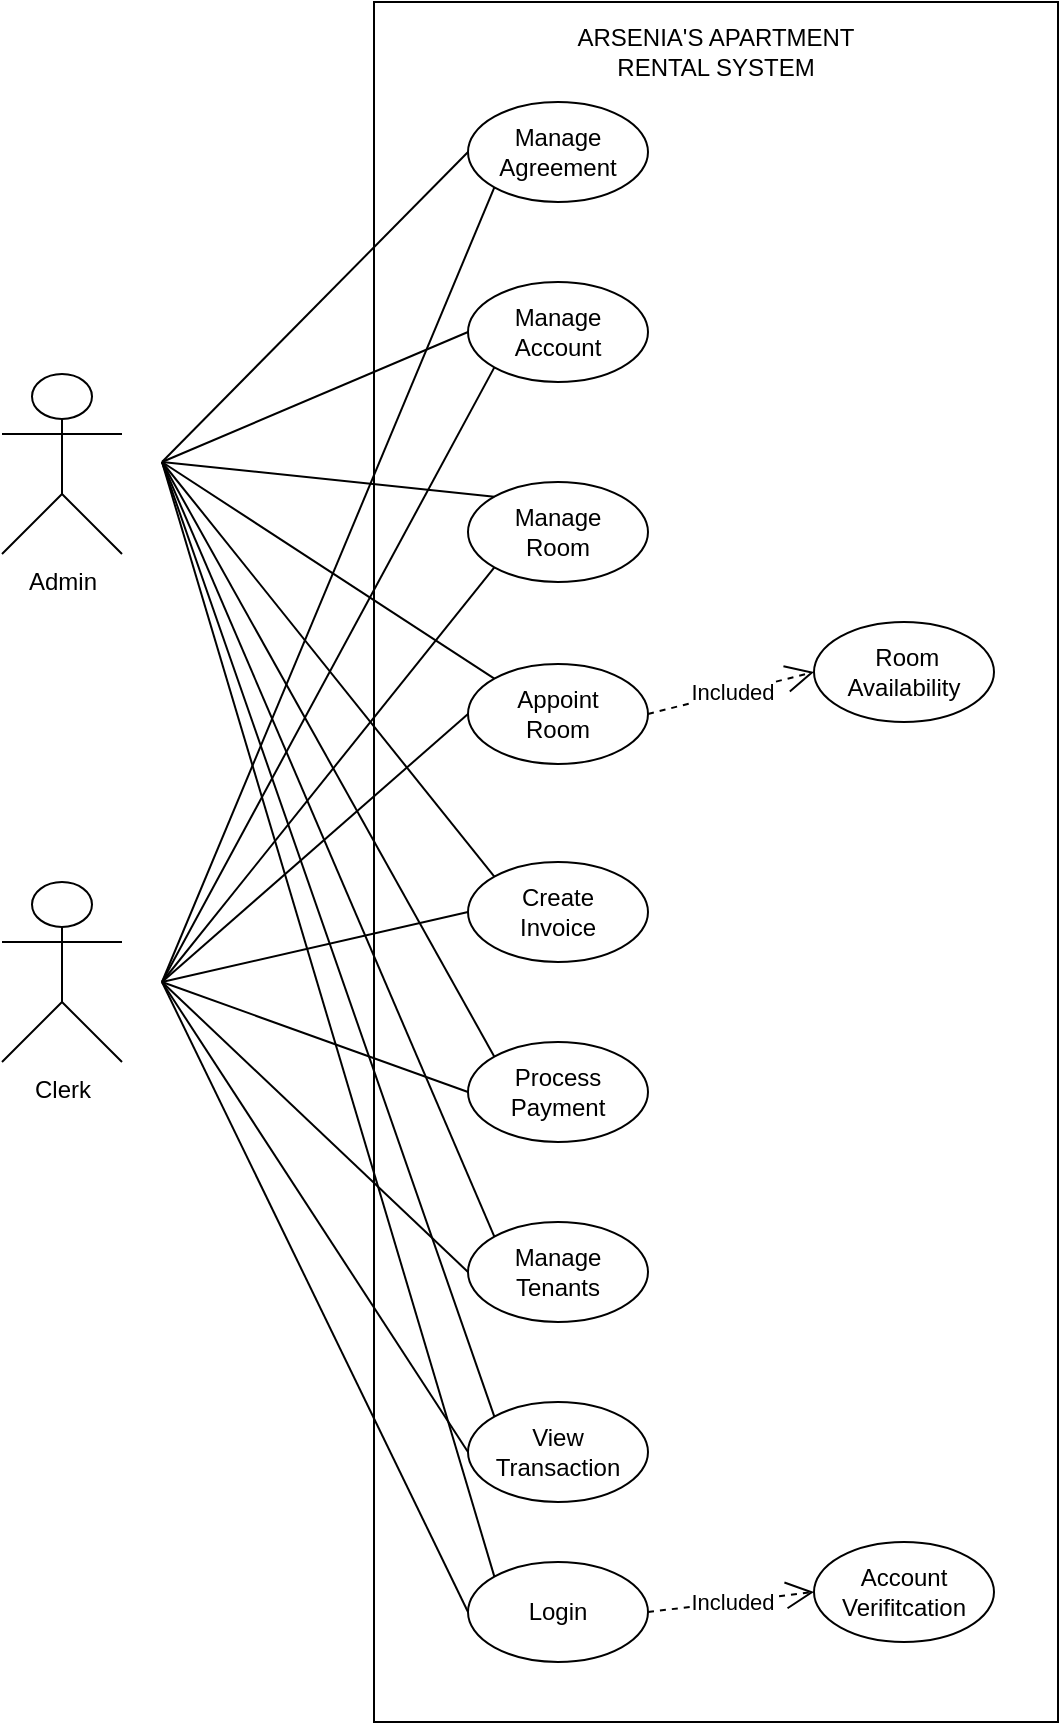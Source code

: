 <mxfile version="24.4.2" type="github">
  <diagram name="Page-1" id="ErVDkJ_VCSMGlqEWy1Zw">
    <mxGraphModel dx="1702" dy="949" grid="1" gridSize="10" guides="1" tooltips="1" connect="1" arrows="1" fold="1" page="1" pageScale="1" pageWidth="850" pageHeight="1100" math="0" shadow="0">
      <root>
        <mxCell id="0" />
        <mxCell id="1" parent="0" />
        <mxCell id="4Zrpz9rt_v4OXxLSvFco-5" value="" style="rounded=0;whiteSpace=wrap;html=1;" parent="1" vertex="1">
          <mxGeometry x="370" y="180" width="342" height="860" as="geometry" />
        </mxCell>
        <mxCell id="4Zrpz9rt_v4OXxLSvFco-7" value="Admin" style="shape=umlActor;verticalLabelPosition=bottom;verticalAlign=top;html=1;outlineConnect=0;" parent="1" vertex="1">
          <mxGeometry x="184" y="366" width="60" height="90" as="geometry" />
        </mxCell>
        <mxCell id="G-fdZk_4QnjWKT7sK4zd-1" value="Clerk" style="shape=umlActor;verticalLabelPosition=bottom;verticalAlign=top;html=1;outlineConnect=0;" parent="1" vertex="1">
          <mxGeometry x="184" y="620" width="60" height="90" as="geometry" />
        </mxCell>
        <mxCell id="G-fdZk_4QnjWKT7sK4zd-7" value="" style="ellipse;whiteSpace=wrap;html=1;" parent="1" vertex="1">
          <mxGeometry x="417" y="880" width="90" height="50" as="geometry" />
        </mxCell>
        <mxCell id="G-fdZk_4QnjWKT7sK4zd-8" value="View Transaction" style="text;html=1;align=center;verticalAlign=middle;whiteSpace=wrap;rounded=0;" parent="1" vertex="1">
          <mxGeometry x="432" y="890" width="60" height="30" as="geometry" />
        </mxCell>
        <mxCell id="G-fdZk_4QnjWKT7sK4zd-9" value="" style="ellipse;whiteSpace=wrap;html=1;" parent="1" vertex="1">
          <mxGeometry x="417" y="511" width="90" height="50" as="geometry" />
        </mxCell>
        <mxCell id="G-fdZk_4QnjWKT7sK4zd-10" value="Appoint Room" style="text;html=1;align=center;verticalAlign=middle;whiteSpace=wrap;rounded=0;" parent="1" vertex="1">
          <mxGeometry x="432" y="521" width="60" height="30" as="geometry" />
        </mxCell>
        <mxCell id="G-fdZk_4QnjWKT7sK4zd-13" value="" style="ellipse;whiteSpace=wrap;html=1;" parent="1" vertex="1">
          <mxGeometry x="417" y="610" width="90" height="50" as="geometry" />
        </mxCell>
        <mxCell id="G-fdZk_4QnjWKT7sK4zd-14" value="Create Invoice" style="text;html=1;align=center;verticalAlign=middle;whiteSpace=wrap;rounded=0;" parent="1" vertex="1">
          <mxGeometry x="432" y="620" width="60" height="30" as="geometry" />
        </mxCell>
        <mxCell id="G-fdZk_4QnjWKT7sK4zd-15" value="" style="ellipse;whiteSpace=wrap;html=1;" parent="1" vertex="1">
          <mxGeometry x="417" y="790" width="90" height="50" as="geometry" />
        </mxCell>
        <mxCell id="G-fdZk_4QnjWKT7sK4zd-16" value="Manage Tenants" style="text;html=1;align=center;verticalAlign=middle;whiteSpace=wrap;rounded=0;" parent="1" vertex="1">
          <mxGeometry x="432" y="800" width="60" height="30" as="geometry" />
        </mxCell>
        <mxCell id="G-fdZk_4QnjWKT7sK4zd-17" value="" style="ellipse;whiteSpace=wrap;html=1;" parent="1" vertex="1">
          <mxGeometry x="417" y="960" width="90" height="50" as="geometry" />
        </mxCell>
        <mxCell id="G-fdZk_4QnjWKT7sK4zd-18" value="Login" style="text;html=1;align=center;verticalAlign=middle;whiteSpace=wrap;rounded=0;" parent="1" vertex="1">
          <mxGeometry x="432" y="970" width="60" height="30" as="geometry" />
        </mxCell>
        <mxCell id="G-fdZk_4QnjWKT7sK4zd-19" value="" style="ellipse;whiteSpace=wrap;html=1;" parent="1" vertex="1">
          <mxGeometry x="590" y="490" width="90" height="50" as="geometry" />
        </mxCell>
        <mxCell id="G-fdZk_4QnjWKT7sK4zd-20" value="&amp;nbsp;Room Availability" style="text;html=1;align=center;verticalAlign=middle;whiteSpace=wrap;rounded=0;" parent="1" vertex="1">
          <mxGeometry x="605" y="500" width="60" height="30" as="geometry" />
        </mxCell>
        <mxCell id="G-fdZk_4QnjWKT7sK4zd-21" value="" style="ellipse;whiteSpace=wrap;html=1;" parent="1" vertex="1">
          <mxGeometry x="590" y="950" width="90" height="50" as="geometry" />
        </mxCell>
        <mxCell id="G-fdZk_4QnjWKT7sK4zd-22" value="Account Verifitcation" style="text;html=1;align=center;verticalAlign=middle;whiteSpace=wrap;rounded=0;" parent="1" vertex="1">
          <mxGeometry x="605" y="960" width="60" height="30" as="geometry" />
        </mxCell>
        <mxCell id="OqNi3e3sxdmpB97nI851-15" value="Included" style="endArrow=open;endSize=12;dashed=1;html=1;rounded=0;entryX=0;entryY=0.5;entryDx=0;entryDy=0;exitX=1;exitY=0.5;exitDx=0;exitDy=0;" parent="1" source="G-fdZk_4QnjWKT7sK4zd-9" edge="1" target="G-fdZk_4QnjWKT7sK4zd-19">
          <mxGeometry width="160" relative="1" as="geometry">
            <mxPoint x="397" y="610" as="sourcePoint" />
            <mxPoint x="527" y="545" as="targetPoint" />
          </mxGeometry>
        </mxCell>
        <mxCell id="OqNi3e3sxdmpB97nI851-18" value="Included" style="endArrow=open;endSize=12;dashed=1;html=1;rounded=0;entryX=0;entryY=0.5;entryDx=0;entryDy=0;exitX=1;exitY=0.5;exitDx=0;exitDy=0;" parent="1" source="G-fdZk_4QnjWKT7sK4zd-17" edge="1" target="G-fdZk_4QnjWKT7sK4zd-21">
          <mxGeometry x="0.001" width="160" relative="1" as="geometry">
            <mxPoint x="476" y="1045" as="sourcePoint" />
            <mxPoint x="536" y="1010" as="targetPoint" />
            <mxPoint as="offset" />
          </mxGeometry>
        </mxCell>
        <mxCell id="OqNi3e3sxdmpB97nI851-22" value="ARSENIA&#39;S APARTMENT RENTAL SYSTEM" style="text;html=1;align=center;verticalAlign=middle;whiteSpace=wrap;rounded=0;" parent="1" vertex="1">
          <mxGeometry x="446" y="190" width="190" height="30" as="geometry" />
        </mxCell>
        <mxCell id="OqNi3e3sxdmpB97nI851-37" value="" style="ellipse;whiteSpace=wrap;html=1;" parent="1" vertex="1">
          <mxGeometry x="417" y="700" width="90" height="50" as="geometry" />
        </mxCell>
        <mxCell id="OqNi3e3sxdmpB97nI851-38" value="Process Payment" style="text;html=1;align=center;verticalAlign=middle;whiteSpace=wrap;rounded=0;" parent="1" vertex="1">
          <mxGeometry x="432" y="710" width="60" height="30" as="geometry" />
        </mxCell>
        <mxCell id="UXnbN1iMbwUN801_TMf0-1" value="" style="ellipse;whiteSpace=wrap;html=1;" parent="1" vertex="1">
          <mxGeometry x="417" y="420" width="90" height="50" as="geometry" />
        </mxCell>
        <mxCell id="UXnbN1iMbwUN801_TMf0-2" value="Manage Room" style="text;html=1;align=center;verticalAlign=middle;whiteSpace=wrap;rounded=0;" parent="1" vertex="1">
          <mxGeometry x="432" y="430" width="60" height="30" as="geometry" />
        </mxCell>
        <mxCell id="UXnbN1iMbwUN801_TMf0-3" value="" style="ellipse;whiteSpace=wrap;html=1;" parent="1" vertex="1">
          <mxGeometry x="417" y="320" width="90" height="50" as="geometry" />
        </mxCell>
        <mxCell id="UXnbN1iMbwUN801_TMf0-4" value="Manage Account" style="text;html=1;align=center;verticalAlign=middle;whiteSpace=wrap;rounded=0;" parent="1" vertex="1">
          <mxGeometry x="432" y="330" width="60" height="30" as="geometry" />
        </mxCell>
        <mxCell id="Ze_HNzJQQghT72dENb1o-3" value="" style="ellipse;whiteSpace=wrap;html=1;" vertex="1" parent="1">
          <mxGeometry x="417" y="230" width="90" height="50" as="geometry" />
        </mxCell>
        <mxCell id="Ze_HNzJQQghT72dENb1o-4" value="Manage Agreement" style="text;html=1;align=center;verticalAlign=middle;whiteSpace=wrap;rounded=0;" vertex="1" parent="1">
          <mxGeometry x="432" y="240" width="60" height="30" as="geometry" />
        </mxCell>
        <mxCell id="Ze_HNzJQQghT72dENb1o-6" value="" style="endArrow=none;html=1;rounded=0;entryX=0;entryY=0.5;entryDx=0;entryDy=0;" edge="1" parent="1" target="Ze_HNzJQQghT72dENb1o-3">
          <mxGeometry width="50" height="50" relative="1" as="geometry">
            <mxPoint x="264" y="410" as="sourcePoint" />
            <mxPoint x="474" y="540" as="targetPoint" />
          </mxGeometry>
        </mxCell>
        <mxCell id="Ze_HNzJQQghT72dENb1o-7" value="" style="endArrow=none;html=1;rounded=0;entryX=0;entryY=0.5;entryDx=0;entryDy=0;" edge="1" parent="1" target="UXnbN1iMbwUN801_TMf0-3">
          <mxGeometry width="50" height="50" relative="1" as="geometry">
            <mxPoint x="264" y="410" as="sourcePoint" />
            <mxPoint x="394" y="339" as="targetPoint" />
          </mxGeometry>
        </mxCell>
        <mxCell id="Ze_HNzJQQghT72dENb1o-8" value="" style="endArrow=none;html=1;rounded=0;entryX=0;entryY=0;entryDx=0;entryDy=0;" edge="1" parent="1" target="UXnbN1iMbwUN801_TMf0-1">
          <mxGeometry width="50" height="50" relative="1" as="geometry">
            <mxPoint x="264" y="410" as="sourcePoint" />
            <mxPoint x="395" y="413" as="targetPoint" />
          </mxGeometry>
        </mxCell>
        <mxCell id="Ze_HNzJQQghT72dENb1o-9" value="" style="endArrow=none;html=1;rounded=0;entryX=0;entryY=0;entryDx=0;entryDy=0;" edge="1" parent="1" target="G-fdZk_4QnjWKT7sK4zd-9">
          <mxGeometry width="50" height="50" relative="1" as="geometry">
            <mxPoint x="264" y="410" as="sourcePoint" />
            <mxPoint x="408" y="465" as="targetPoint" />
          </mxGeometry>
        </mxCell>
        <mxCell id="Ze_HNzJQQghT72dENb1o-10" value="" style="endArrow=none;html=1;rounded=0;entryX=0;entryY=0;entryDx=0;entryDy=0;" edge="1" parent="1" target="G-fdZk_4QnjWKT7sK4zd-13">
          <mxGeometry width="50" height="50" relative="1" as="geometry">
            <mxPoint x="264" y="410" as="sourcePoint" />
            <mxPoint x="412" y="545" as="targetPoint" />
          </mxGeometry>
        </mxCell>
        <mxCell id="Ze_HNzJQQghT72dENb1o-11" value="" style="endArrow=none;html=1;rounded=0;entryX=0;entryY=0;entryDx=0;entryDy=0;" edge="1" parent="1" target="OqNi3e3sxdmpB97nI851-37">
          <mxGeometry width="50" height="50" relative="1" as="geometry">
            <mxPoint x="264" y="410" as="sourcePoint" />
            <mxPoint x="413" y="605" as="targetPoint" />
          </mxGeometry>
        </mxCell>
        <mxCell id="Ze_HNzJQQghT72dENb1o-12" value="" style="endArrow=none;html=1;rounded=0;entryX=0;entryY=0;entryDx=0;entryDy=0;" edge="1" parent="1" target="G-fdZk_4QnjWKT7sK4zd-15">
          <mxGeometry width="50" height="50" relative="1" as="geometry">
            <mxPoint x="264" y="410" as="sourcePoint" />
            <mxPoint x="412" y="669" as="targetPoint" />
          </mxGeometry>
        </mxCell>
        <mxCell id="Ze_HNzJQQghT72dENb1o-13" value="" style="endArrow=none;html=1;rounded=0;entryX=0;entryY=0;entryDx=0;entryDy=0;" edge="1" parent="1" target="G-fdZk_4QnjWKT7sK4zd-7">
          <mxGeometry width="50" height="50" relative="1" as="geometry">
            <mxPoint x="264" y="410" as="sourcePoint" />
            <mxPoint x="412" y="734" as="targetPoint" />
          </mxGeometry>
        </mxCell>
        <mxCell id="Ze_HNzJQQghT72dENb1o-14" value="" style="endArrow=none;html=1;rounded=0;entryX=0;entryY=0;entryDx=0;entryDy=0;" edge="1" parent="1" target="G-fdZk_4QnjWKT7sK4zd-17">
          <mxGeometry width="50" height="50" relative="1" as="geometry">
            <mxPoint x="264" y="410" as="sourcePoint" />
            <mxPoint x="412" y="805" as="targetPoint" />
          </mxGeometry>
        </mxCell>
        <mxCell id="Ze_HNzJQQghT72dENb1o-15" value="" style="endArrow=none;html=1;rounded=0;entryX=0;entryY=0.5;entryDx=0;entryDy=0;" edge="1" parent="1" target="G-fdZk_4QnjWKT7sK4zd-17">
          <mxGeometry width="50" height="50" relative="1" as="geometry">
            <mxPoint x="264" y="670" as="sourcePoint" />
            <mxPoint x="414" y="984" as="targetPoint" />
          </mxGeometry>
        </mxCell>
        <mxCell id="Ze_HNzJQQghT72dENb1o-16" value="" style="endArrow=none;html=1;rounded=0;entryX=0;entryY=0.5;entryDx=0;entryDy=0;" edge="1" parent="1" target="G-fdZk_4QnjWKT7sK4zd-7">
          <mxGeometry width="50" height="50" relative="1" as="geometry">
            <mxPoint x="264" y="670" as="sourcePoint" />
            <mxPoint x="388" y="979" as="targetPoint" />
          </mxGeometry>
        </mxCell>
        <mxCell id="Ze_HNzJQQghT72dENb1o-17" value="" style="endArrow=none;html=1;rounded=0;entryX=0;entryY=0.5;entryDx=0;entryDy=0;" edge="1" parent="1" target="G-fdZk_4QnjWKT7sK4zd-15">
          <mxGeometry width="50" height="50" relative="1" as="geometry">
            <mxPoint x="264" y="670" as="sourcePoint" />
            <mxPoint x="403" y="785" as="targetPoint" />
          </mxGeometry>
        </mxCell>
        <mxCell id="Ze_HNzJQQghT72dENb1o-18" value="" style="endArrow=none;html=1;rounded=0;entryX=0;entryY=0.5;entryDx=0;entryDy=0;" edge="1" parent="1" target="OqNi3e3sxdmpB97nI851-37">
          <mxGeometry width="50" height="50" relative="1" as="geometry">
            <mxPoint x="264" y="670" as="sourcePoint" />
            <mxPoint x="399" y="720" as="targetPoint" />
          </mxGeometry>
        </mxCell>
        <mxCell id="Ze_HNzJQQghT72dENb1o-19" value="" style="endArrow=none;html=1;rounded=0;entryX=0;entryY=0.5;entryDx=0;entryDy=0;" edge="1" parent="1" target="G-fdZk_4QnjWKT7sK4zd-13">
          <mxGeometry width="50" height="50" relative="1" as="geometry">
            <mxPoint x="264" y="670" as="sourcePoint" />
            <mxPoint x="399" y="655" as="targetPoint" />
          </mxGeometry>
        </mxCell>
        <mxCell id="Ze_HNzJQQghT72dENb1o-20" value="" style="endArrow=none;html=1;rounded=0;entryX=0;entryY=0.5;entryDx=0;entryDy=0;" edge="1" parent="1" target="G-fdZk_4QnjWKT7sK4zd-9">
          <mxGeometry width="50" height="50" relative="1" as="geometry">
            <mxPoint x="264" y="670" as="sourcePoint" />
            <mxPoint x="400" y="591" as="targetPoint" />
          </mxGeometry>
        </mxCell>
        <mxCell id="Ze_HNzJQQghT72dENb1o-21" value="" style="endArrow=none;html=1;rounded=0;entryX=0;entryY=1;entryDx=0;entryDy=0;" edge="1" parent="1" target="UXnbN1iMbwUN801_TMf0-1">
          <mxGeometry width="50" height="50" relative="1" as="geometry">
            <mxPoint x="264" y="670" as="sourcePoint" />
            <mxPoint x="399" y="531" as="targetPoint" />
          </mxGeometry>
        </mxCell>
        <mxCell id="Ze_HNzJQQghT72dENb1o-22" value="" style="endArrow=none;html=1;rounded=0;entryX=0;entryY=1;entryDx=0;entryDy=0;" edge="1" parent="1" target="UXnbN1iMbwUN801_TMf0-3">
          <mxGeometry width="50" height="50" relative="1" as="geometry">
            <mxPoint x="264" y="670" as="sourcePoint" />
            <mxPoint x="408" y="469" as="targetPoint" />
          </mxGeometry>
        </mxCell>
        <mxCell id="Ze_HNzJQQghT72dENb1o-23" value="" style="endArrow=none;html=1;rounded=0;entryX=0;entryY=1;entryDx=0;entryDy=0;" edge="1" parent="1" target="Ze_HNzJQQghT72dENb1o-3">
          <mxGeometry width="50" height="50" relative="1" as="geometry">
            <mxPoint x="264" y="670" as="sourcePoint" />
            <mxPoint x="408" y="399" as="targetPoint" />
          </mxGeometry>
        </mxCell>
      </root>
    </mxGraphModel>
  </diagram>
</mxfile>
